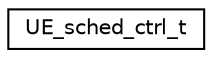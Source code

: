 digraph "Graphical Class Hierarchy"
{
 // LATEX_PDF_SIZE
  edge [fontname="Helvetica",fontsize="10",labelfontname="Helvetica",labelfontsize="10"];
  node [fontname="Helvetica",fontsize="10",shape=record];
  rankdir="LR";
  Node0 [label="UE_sched_ctrl_t",height=0.2,width=0.4,color="black", fillcolor="white", style="filled",URL="$structUE__sched__ctrl__t.html",tooltip="scheduling control information set through an API (not used)"];
}
